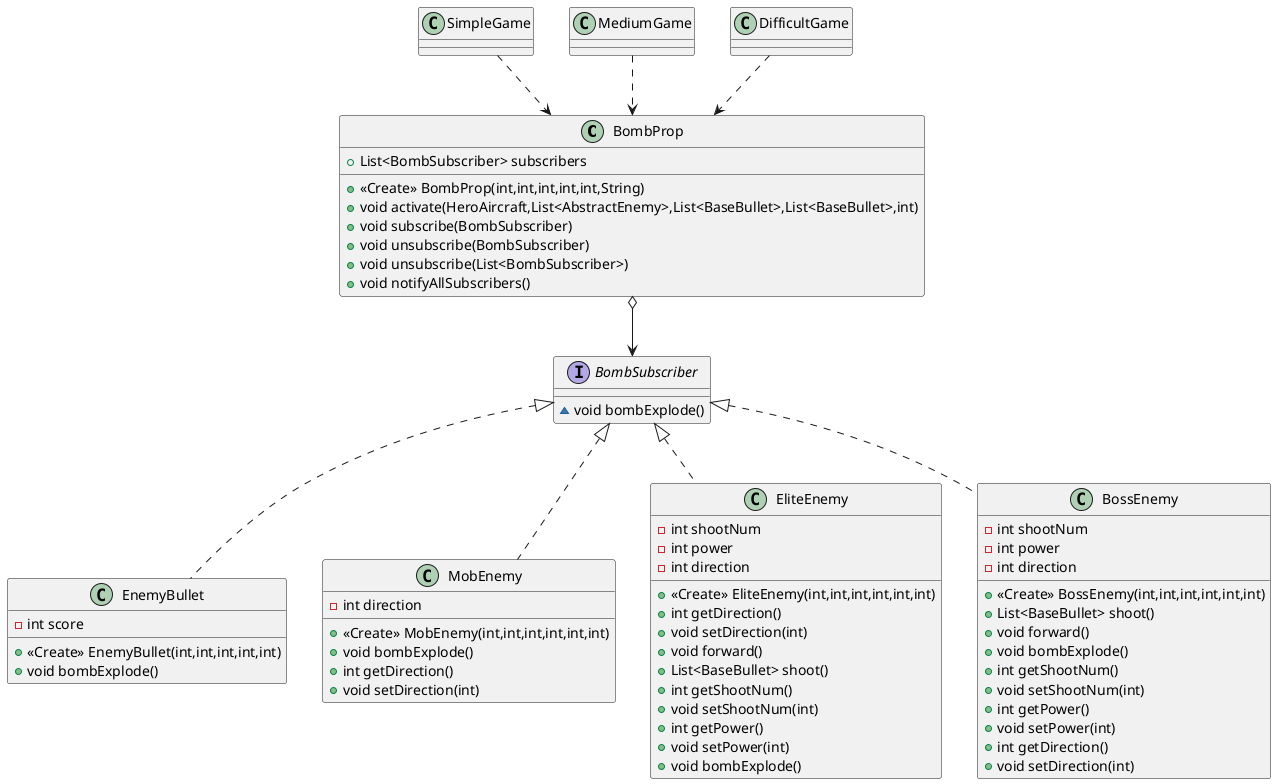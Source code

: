 @startuml
class BombProp {
+ List<BombSubscriber> subscribers
+ <<Create>> BombProp(int,int,int,int,int,String)
+ void activate(HeroAircraft,List<AbstractEnemy>,List<BaseBullet>,List<BaseBullet>,int)
+ void subscribe(BombSubscriber)
+ void unsubscribe(BombSubscriber)
+ void unsubscribe(List<BombSubscriber>)
+ void notifyAllSubscribers()
}
class EnemyBullet {
- int score
+ <<Create>> EnemyBullet(int,int,int,int,int)
+ void bombExplode()
}
class MobEnemy {
- int direction
+ <<Create>> MobEnemy(int,int,int,int,int,int)
+ void bombExplode()
+ int getDirection()
+ void setDirection(int)
}
class EliteEnemy {
- int shootNum
- int power
- int direction
+ <<Create>> EliteEnemy(int,int,int,int,int,int)
+ int getDirection()
+ void setDirection(int)
+ void forward()
+ List<BaseBullet> shoot()
+ int getShootNum()
+ void setShootNum(int)
+ int getPower()
+ void setPower(int)
+ void bombExplode()
}
interface BombSubscriber {
~ void bombExplode()
}
class BossEnemy {
- int shootNum
- int power
- int direction
+ <<Create>> BossEnemy(int,int,int,int,int,int)
+ List<BaseBullet> shoot()
+ void forward()
+ void bombExplode()
+ int getShootNum()
+ void setShootNum(int)
+ int getPower()
+ void setPower(int)
+ int getDirection()
+ void setDirection(int)
}


SimpleGame ..> BombProp
MediumGame ..> BombProp
DifficultGame ..> BombProp

BombProp  o--> BombSubscriber

BombSubscriber <|.. EnemyBullet
BombSubscriber <|.. MobEnemy
BombSubscriber <|.. EliteEnemy
BombSubscriber <|.. BossEnemy
@enduml